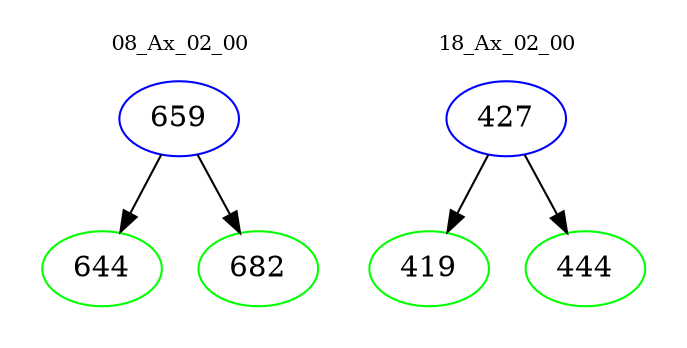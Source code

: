 digraph{
subgraph cluster_0 {
color = white
label = "08_Ax_02_00";
fontsize=10;
T0_659 [label="659", color="blue"]
T0_659 -> T0_644 [color="black"]
T0_644 [label="644", color="green"]
T0_659 -> T0_682 [color="black"]
T0_682 [label="682", color="green"]
}
subgraph cluster_1 {
color = white
label = "18_Ax_02_00";
fontsize=10;
T1_427 [label="427", color="blue"]
T1_427 -> T1_419 [color="black"]
T1_419 [label="419", color="green"]
T1_427 -> T1_444 [color="black"]
T1_444 [label="444", color="green"]
}
}
